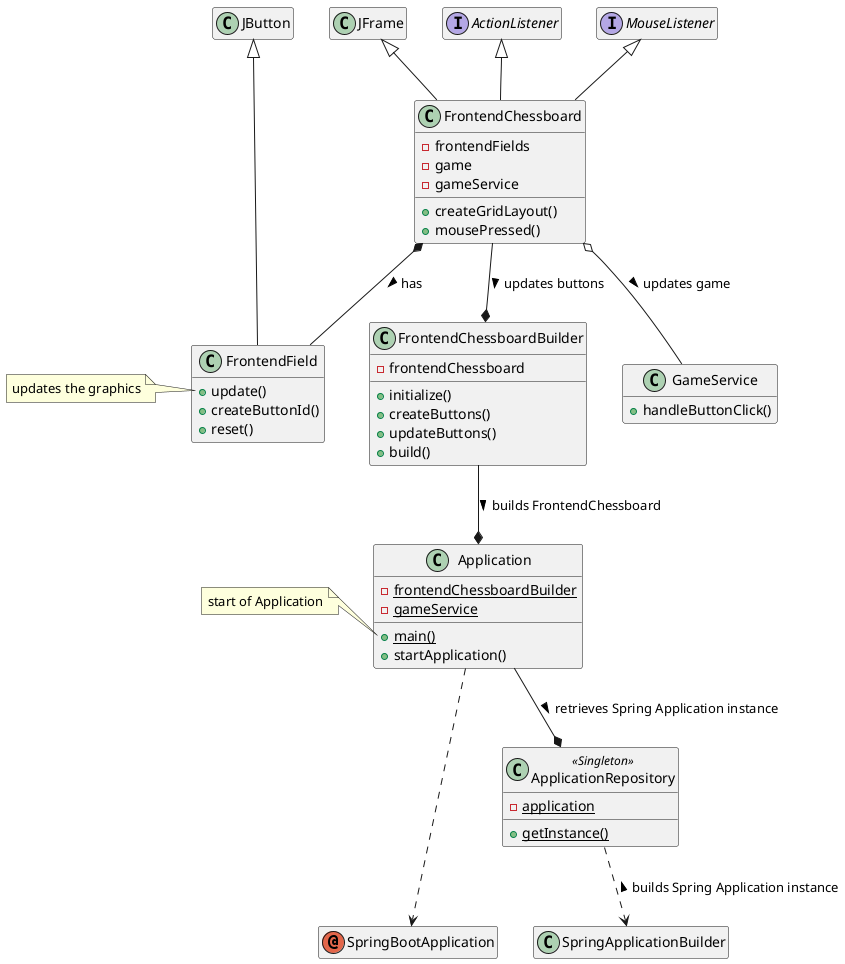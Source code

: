 @startuml

'--------------'
'Hidden members'
'--------------'
hide empty members

'-----------'
'Annotations'
'-----------'
annotation SpringBootApplication

'-----------'
'Application'
'-----------'
class SpringApplicationBuilder
class ApplicationRepository <<Singleton>> {
    - {static} application
    + {static} getInstance()
}

class Application {
    - {static} frontendChessboardBuilder
    - {static} gameService
    + {static} main()
    + startApplication()
}

'-----'
'Swing'
'-----'
class JFrame{}
class JButton{}
interface ActionListener{}
interface MouseListener{}

class FrontendChessboard{
    - frontendFields
    - game
    - gameService
    + createGridLayout()
    + mousePressed()
}
class FrontendChessboardBuilder {
    - frontendChessboard
    + initialize()
    + createButtons()
    + updateButtons()
    + build()
}
class FrontendField {
    + update()
    + createButtonId()
    + reset()
}
class GameService {
    + handleButtonClick()
}

'---------'
'Relations'
'---------'
JFrame <|-- FrontendChessboard
JButton <|--- FrontendField
ActionListener <|-- FrontendChessboard
MouseListener <|-- FrontendChessboard
FrontendChessboard o-- GameService : updates game >
FrontendChessboard --* FrontendChessboardBuilder : updates buttons >
FrontendChessboard *-- FrontendField : has >
FrontendChessboardBuilder --* Application : builds FrontendChessboard >
Application ...> SpringBootApplication
Application --* ApplicationRepository : retrieves Spring Application instance >
ApplicationRepository ..> SpringApplicationBuilder : < builds Spring Application instance

'-----'
'Notes'
'-----'
note left of Application::main
    start of Application
end note
note left of FrontendField::update
    updates the graphics
end note

@enduml
